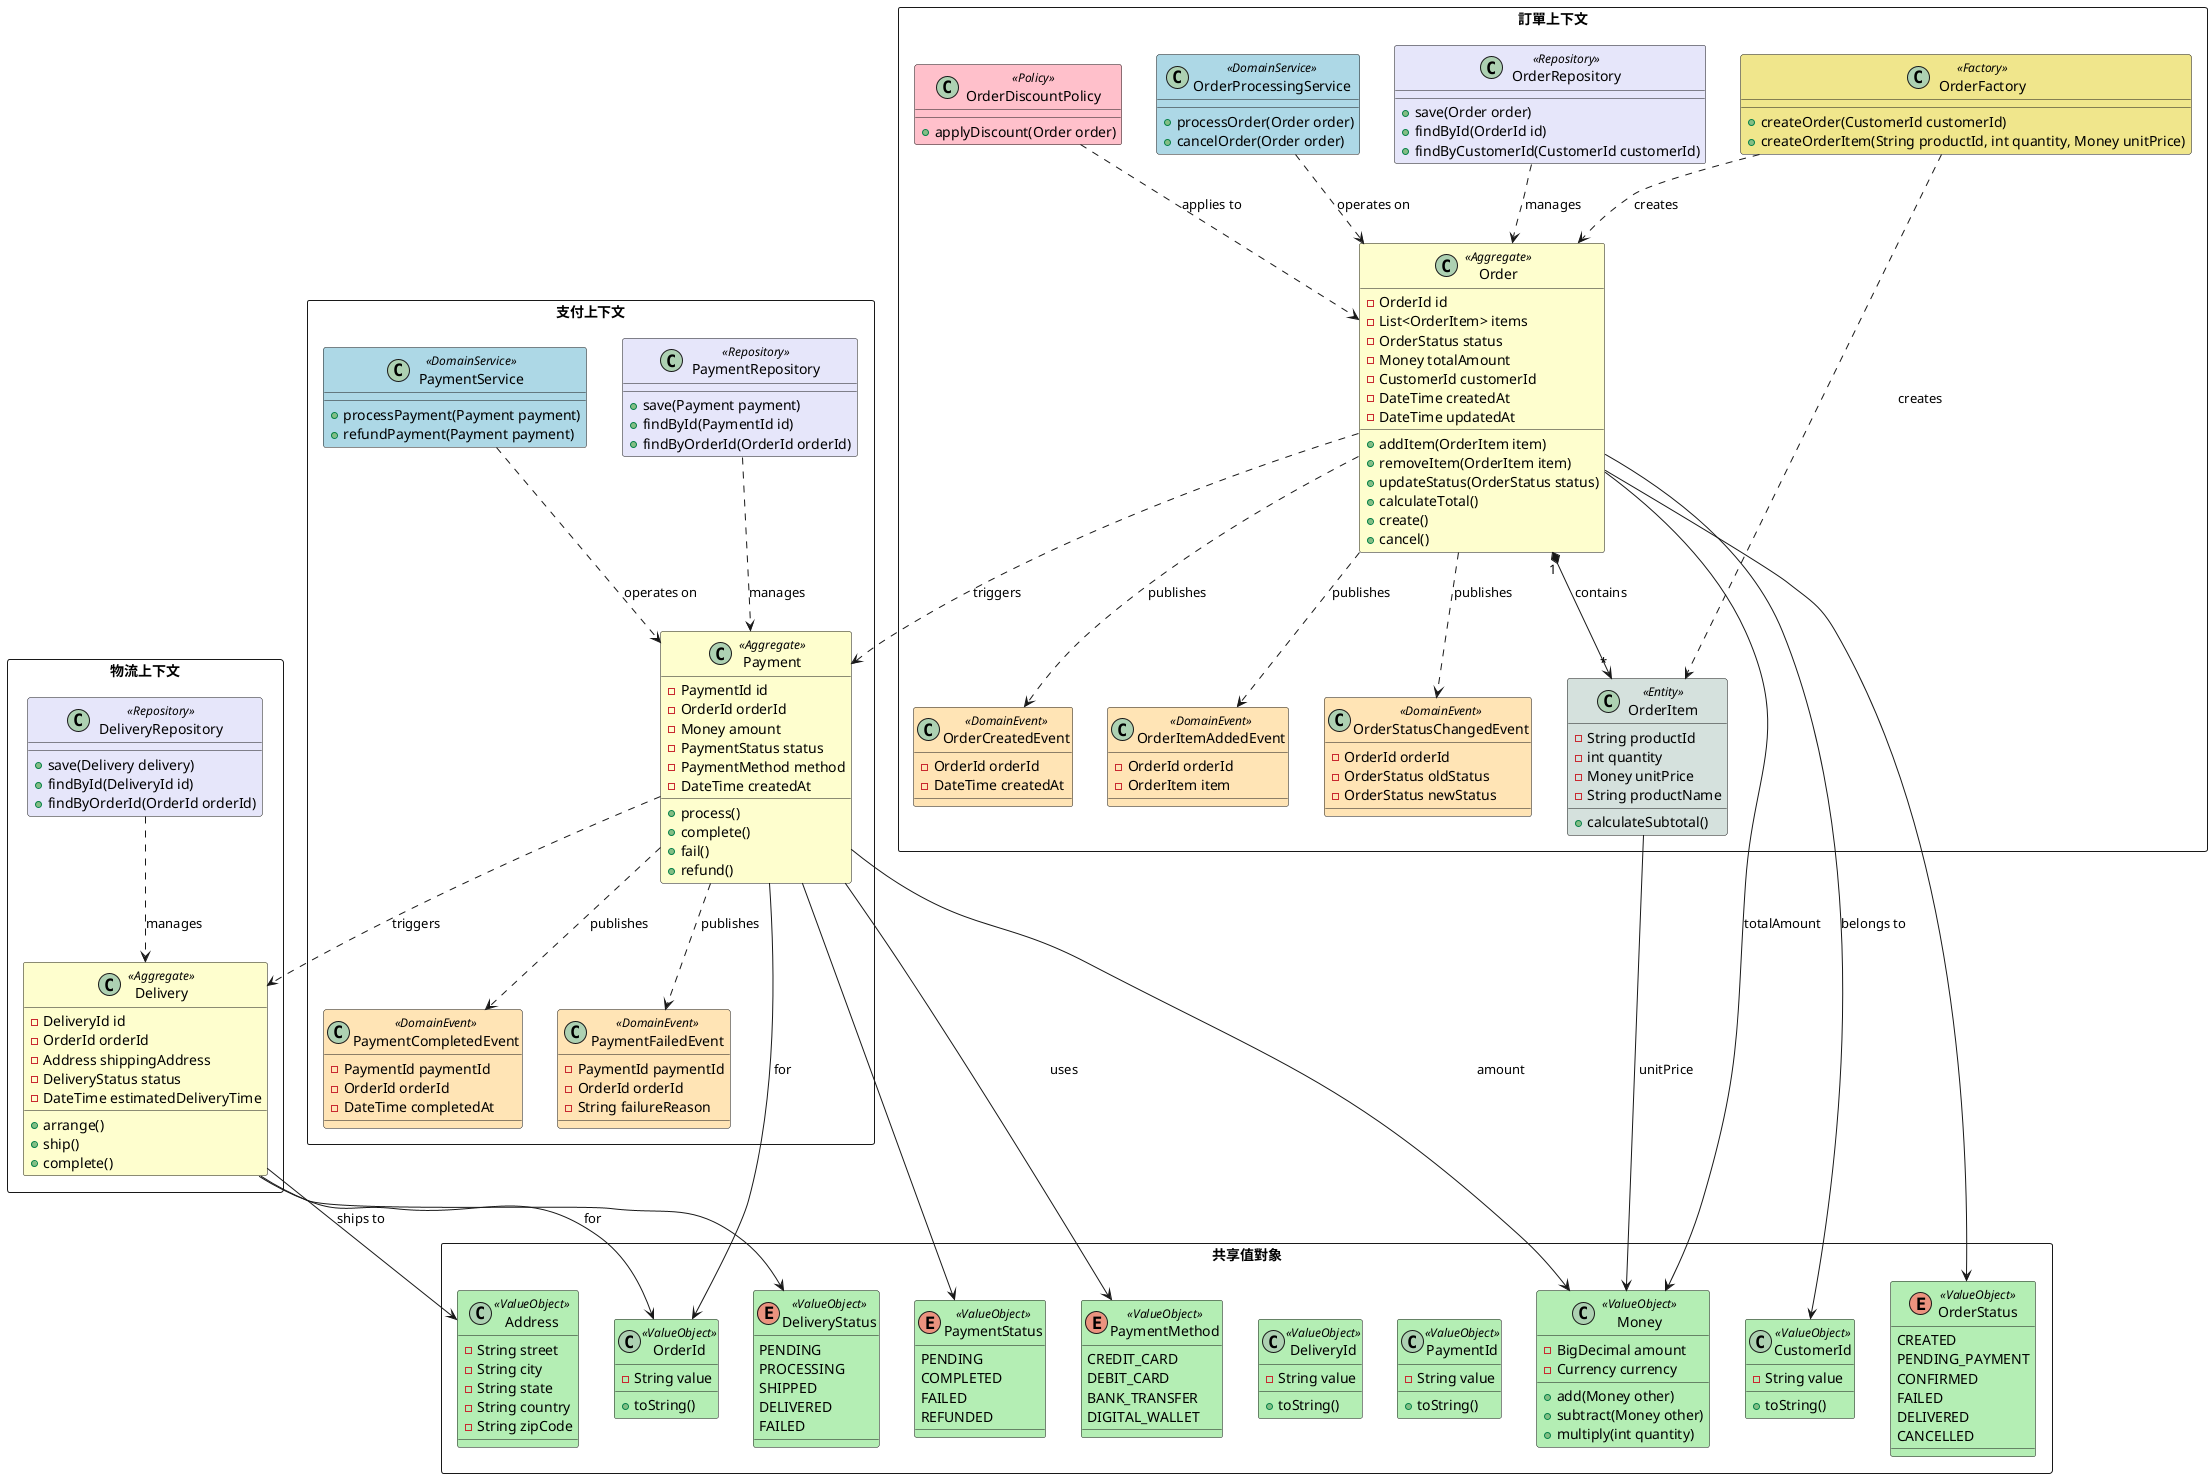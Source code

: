 @startuml 領域模型圖
skinparam class {
    BackgroundColor<<Aggregate>> #FEFECE
    BackgroundColor<<Entity>> #D5E1DD
    BackgroundColor<<ValueObject>> #B4EEB4
    BackgroundColor<<DomainEvent>> #FFE4B5
    BackgroundColor<<DomainService>> #ADD8E6
    BackgroundColor<<Factory>> #F0E68C
    BackgroundColor<<Repository>> #E6E6FA
    BackgroundColor<<Policy>> #FFC0CB
}

package "訂單上下文" <<Rectangle>> {
    class Order <<Aggregate>> {
        -OrderId id
        -List<OrderItem> items
        -OrderStatus status
        -Money totalAmount
        -CustomerId customerId
        -DateTime createdAt
        -DateTime updatedAt
        +addItem(OrderItem item)
        +removeItem(OrderItem item)
        +updateStatus(OrderStatus status)
        +calculateTotal()
        +create()
        +cancel()
    }
    
    class OrderItem <<Entity>> {
        -String productId
        -int quantity
        -Money unitPrice
        -String productName
        +calculateSubtotal()
    }
    
    class OrderFactory <<Factory>> {
        +createOrder(CustomerId customerId)
        +createOrderItem(String productId, int quantity, Money unitPrice)
    }
    
    class OrderRepository <<Repository>> {
        +save(Order order)
        +findById(OrderId id)
        +findByCustomerId(CustomerId customerId)
    }
    
    class OrderProcessingService <<DomainService>> {
        +processOrder(Order order)
        +cancelOrder(Order order)
    }
    
    class OrderDiscountPolicy <<Policy>> {
        +applyDiscount(Order order)
    }
    
    class OrderCreatedEvent <<DomainEvent>> {
        -OrderId orderId
        -DateTime createdAt
    }
    
    class OrderItemAddedEvent <<DomainEvent>> {
        -OrderId orderId
        -OrderItem item
    }
    
    class OrderStatusChangedEvent <<DomainEvent>> {
        -OrderId orderId
        -OrderStatus oldStatus
        -OrderStatus newStatus
    }
}

package "支付上下文" <<Rectangle>> {
    class Payment <<Aggregate>> {
        -PaymentId id
        -OrderId orderId
        -Money amount
        -PaymentStatus status
        -PaymentMethod method
        -DateTime createdAt
        +process()
        +complete()
        +fail()
        +refund()
    }
    
    class PaymentRepository <<Repository>> {
        +save(Payment payment)
        +findById(PaymentId id)
        +findByOrderId(OrderId orderId)
    }
    
    class PaymentService <<DomainService>> {
        +processPayment(Payment payment)
        +refundPayment(Payment payment)
    }
    
    class PaymentCompletedEvent <<DomainEvent>> {
        -PaymentId paymentId
        -OrderId orderId
        -DateTime completedAt
    }
    
    class PaymentFailedEvent <<DomainEvent>> {
        -PaymentId paymentId
        -OrderId orderId
        -String failureReason
    }
}

package "物流上下文" <<Rectangle>> {
    class Delivery <<Aggregate>> {
        -DeliveryId id
        -OrderId orderId
        -Address shippingAddress
        -DeliveryStatus status
        -DateTime estimatedDeliveryTime
        +arrange()
        +ship()
        +complete()
    }
    
    class DeliveryRepository <<Repository>> {
        +save(Delivery delivery)
        +findById(DeliveryId id)
        +findByOrderId(OrderId orderId)
    }
}

package "共享值對象" <<Rectangle>> {
    class Money <<ValueObject>> {
        -BigDecimal amount
        -Currency currency
        +add(Money other)
        +subtract(Money other)
        +multiply(int quantity)
    }
    
    class OrderId <<ValueObject>> {
        -String value
        +toString()
    }
    
    class CustomerId <<ValueObject>> {
        -String value
        +toString()
    }
    
    class PaymentId <<ValueObject>> {
        -String value
        +toString()
    }
    
    class DeliveryId <<ValueObject>> {
        -String value
        +toString()
    }
    
    class Address <<ValueObject>> {
        -String street
        -String city
        -String state
        -String country
        -String zipCode
    }
    
    enum OrderStatus <<ValueObject>> {
        CREATED
        PENDING_PAYMENT
        CONFIRMED
        FAILED
        DELIVERED
        CANCELLED
    }
    
    enum PaymentStatus <<ValueObject>> {
        PENDING
        COMPLETED
        FAILED
        REFUNDED
    }
    
    enum DeliveryStatus <<ValueObject>> {
        PENDING
        PROCESSING
        SHIPPED
        DELIVERED
        FAILED
    }
    
    enum PaymentMethod <<ValueObject>> {
        CREDIT_CARD
        DEBIT_CARD
        BANK_TRANSFER
        DIGITAL_WALLET
    }
}

' 訂單上下文關係
Order "1" *--> "*" OrderItem : contains
Order --> OrderStatus
Order --> Money : totalAmount
Order --> CustomerId : belongs to
OrderItem --> Money : unitPrice
OrderFactory ..> Order : creates
OrderFactory ..> OrderItem : creates
OrderRepository ..> Order : manages
OrderProcessingService ..> Order : operates on
OrderDiscountPolicy ..> Order : applies to
Order ..> OrderCreatedEvent : publishes
Order ..> OrderItemAddedEvent : publishes
Order ..> OrderStatusChangedEvent : publishes

' 支付上下文關係
Payment --> PaymentStatus
Payment --> Money : amount
Payment --> OrderId : for
Payment --> PaymentMethod : uses
PaymentRepository ..> Payment : manages
PaymentService ..> Payment : operates on
Payment ..> PaymentCompletedEvent : publishes
Payment ..> PaymentFailedEvent : publishes

' 物流上下文關係
Delivery --> DeliveryStatus
Delivery --> OrderId : for
Delivery --> Address : ships to
DeliveryRepository ..> Delivery : manages

' 上下文間關係
Order ..> Payment : triggers
Payment ..> Delivery : triggers

@enduml